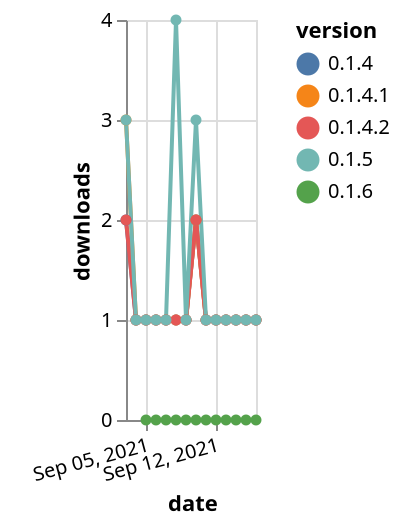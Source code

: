 {"$schema": "https://vega.github.io/schema/vega-lite/v5.json", "description": "A simple bar chart with embedded data.", "data": {"values": [{"date": "2021-09-03", "total": 133, "delta": 2, "version": "0.1.4"}, {"date": "2021-09-04", "total": 134, "delta": 1, "version": "0.1.4"}, {"date": "2021-09-05", "total": 135, "delta": 1, "version": "0.1.4"}, {"date": "2021-09-06", "total": 136, "delta": 1, "version": "0.1.4"}, {"date": "2021-09-07", "total": 137, "delta": 1, "version": "0.1.4"}, {"date": "2021-09-08", "total": 138, "delta": 1, "version": "0.1.4"}, {"date": "2021-09-09", "total": 139, "delta": 1, "version": "0.1.4"}, {"date": "2021-09-10", "total": 141, "delta": 2, "version": "0.1.4"}, {"date": "2021-09-11", "total": 142, "delta": 1, "version": "0.1.4"}, {"date": "2021-09-12", "total": 143, "delta": 1, "version": "0.1.4"}, {"date": "2021-09-13", "total": 144, "delta": 1, "version": "0.1.4"}, {"date": "2021-09-14", "total": 145, "delta": 1, "version": "0.1.4"}, {"date": "2021-09-15", "total": 146, "delta": 1, "version": "0.1.4"}, {"date": "2021-09-16", "total": 147, "delta": 1, "version": "0.1.4"}, {"date": "2021-09-03", "total": 117, "delta": 3, "version": "0.1.4.1"}, {"date": "2021-09-04", "total": 118, "delta": 1, "version": "0.1.4.1"}, {"date": "2021-09-05", "total": 119, "delta": 1, "version": "0.1.4.1"}, {"date": "2021-09-06", "total": 120, "delta": 1, "version": "0.1.4.1"}, {"date": "2021-09-07", "total": 121, "delta": 1, "version": "0.1.4.1"}, {"date": "2021-09-08", "total": 122, "delta": 1, "version": "0.1.4.1"}, {"date": "2021-09-09", "total": 123, "delta": 1, "version": "0.1.4.1"}, {"date": "2021-09-10", "total": 125, "delta": 2, "version": "0.1.4.1"}, {"date": "2021-09-11", "total": 126, "delta": 1, "version": "0.1.4.1"}, {"date": "2021-09-12", "total": 127, "delta": 1, "version": "0.1.4.1"}, {"date": "2021-09-13", "total": 128, "delta": 1, "version": "0.1.4.1"}, {"date": "2021-09-14", "total": 129, "delta": 1, "version": "0.1.4.1"}, {"date": "2021-09-15", "total": 130, "delta": 1, "version": "0.1.4.1"}, {"date": "2021-09-16", "total": 131, "delta": 1, "version": "0.1.4.1"}, {"date": "2021-09-05", "total": 18, "delta": 0, "version": "0.1.6"}, {"date": "2021-09-06", "total": 32, "delta": 0, "version": "0.1.6"}, {"date": "2021-09-07", "total": 38, "delta": 0, "version": "0.1.6"}, {"date": "2021-09-08", "total": 54, "delta": 0, "version": "0.1.6"}, {"date": "2021-09-09", "total": 57, "delta": 0, "version": "0.1.6"}, {"date": "2021-09-10", "total": 61, "delta": 0, "version": "0.1.6"}, {"date": "2021-09-11", "total": 62, "delta": 0, "version": "0.1.6"}, {"date": "2021-09-12", "total": 63, "delta": 0, "version": "0.1.6"}, {"date": "2021-09-13", "total": 65, "delta": 0, "version": "0.1.6"}, {"date": "2021-09-14", "total": 66, "delta": 0, "version": "0.1.6"}, {"date": "2021-09-15", "total": 67, "delta": 0, "version": "0.1.6"}, {"date": "2021-09-16", "total": 71, "delta": 0, "version": "0.1.6"}, {"date": "2021-09-03", "total": 191, "delta": 2, "version": "0.1.4.2"}, {"date": "2021-09-04", "total": 192, "delta": 1, "version": "0.1.4.2"}, {"date": "2021-09-05", "total": 193, "delta": 1, "version": "0.1.4.2"}, {"date": "2021-09-06", "total": 194, "delta": 1, "version": "0.1.4.2"}, {"date": "2021-09-07", "total": 195, "delta": 1, "version": "0.1.4.2"}, {"date": "2021-09-08", "total": 196, "delta": 1, "version": "0.1.4.2"}, {"date": "2021-09-09", "total": 197, "delta": 1, "version": "0.1.4.2"}, {"date": "2021-09-10", "total": 199, "delta": 2, "version": "0.1.4.2"}, {"date": "2021-09-11", "total": 200, "delta": 1, "version": "0.1.4.2"}, {"date": "2021-09-12", "total": 201, "delta": 1, "version": "0.1.4.2"}, {"date": "2021-09-13", "total": 202, "delta": 1, "version": "0.1.4.2"}, {"date": "2021-09-14", "total": 203, "delta": 1, "version": "0.1.4.2"}, {"date": "2021-09-15", "total": 204, "delta": 1, "version": "0.1.4.2"}, {"date": "2021-09-16", "total": 205, "delta": 1, "version": "0.1.4.2"}, {"date": "2021-09-03", "total": 260, "delta": 3, "version": "0.1.5"}, {"date": "2021-09-04", "total": 261, "delta": 1, "version": "0.1.5"}, {"date": "2021-09-05", "total": 262, "delta": 1, "version": "0.1.5"}, {"date": "2021-09-06", "total": 263, "delta": 1, "version": "0.1.5"}, {"date": "2021-09-07", "total": 264, "delta": 1, "version": "0.1.5"}, {"date": "2021-09-08", "total": 268, "delta": 4, "version": "0.1.5"}, {"date": "2021-09-09", "total": 269, "delta": 1, "version": "0.1.5"}, {"date": "2021-09-10", "total": 272, "delta": 3, "version": "0.1.5"}, {"date": "2021-09-11", "total": 273, "delta": 1, "version": "0.1.5"}, {"date": "2021-09-12", "total": 274, "delta": 1, "version": "0.1.5"}, {"date": "2021-09-13", "total": 275, "delta": 1, "version": "0.1.5"}, {"date": "2021-09-14", "total": 276, "delta": 1, "version": "0.1.5"}, {"date": "2021-09-15", "total": 277, "delta": 1, "version": "0.1.5"}, {"date": "2021-09-16", "total": 278, "delta": 1, "version": "0.1.5"}]}, "width": "container", "mark": {"type": "line", "point": {"filled": true}}, "encoding": {"x": {"field": "date", "type": "temporal", "timeUnit": "yearmonthdate", "title": "date", "axis": {"labelAngle": -15}}, "y": {"field": "delta", "type": "quantitative", "title": "downloads"}, "color": {"field": "version", "type": "nominal"}, "tooltip": {"field": "delta"}}}